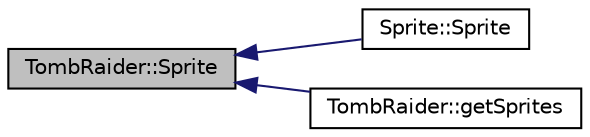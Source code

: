 digraph "TombRaider::Sprite"
{
 // INTERACTIVE_SVG=YES
  edge [fontname="Helvetica",fontsize="10",labelfontname="Helvetica",labelfontsize="10"];
  node [fontname="Helvetica",fontsize="10",shape=record];
  rankdir="LR";
  Node1 [label="TombRaider::Sprite",height=0.2,width=0.4,color="black", fillcolor="grey75", style="filled" fontcolor="black"];
  Node1 -> Node2 [dir="back",color="midnightblue",fontsize="10",style="solid",fontname="Helvetica"];
  Node2 [label="Sprite::Sprite",height=0.2,width=0.4,color="black", fillcolor="white", style="filled",URL="$class_sprite.html#a950a46e212cf97b6331a3653e84d2350"];
  Node1 -> Node3 [dir="back",color="midnightblue",fontsize="10",style="solid",fontname="Helvetica"];
  Node3 [label="TombRaider::getSprites",height=0.2,width=0.4,color="black", fillcolor="white", style="filled",URL="$class_tomb_raider.html#a5cfcfc6f0e911bac319f8485c6448844"];
}
